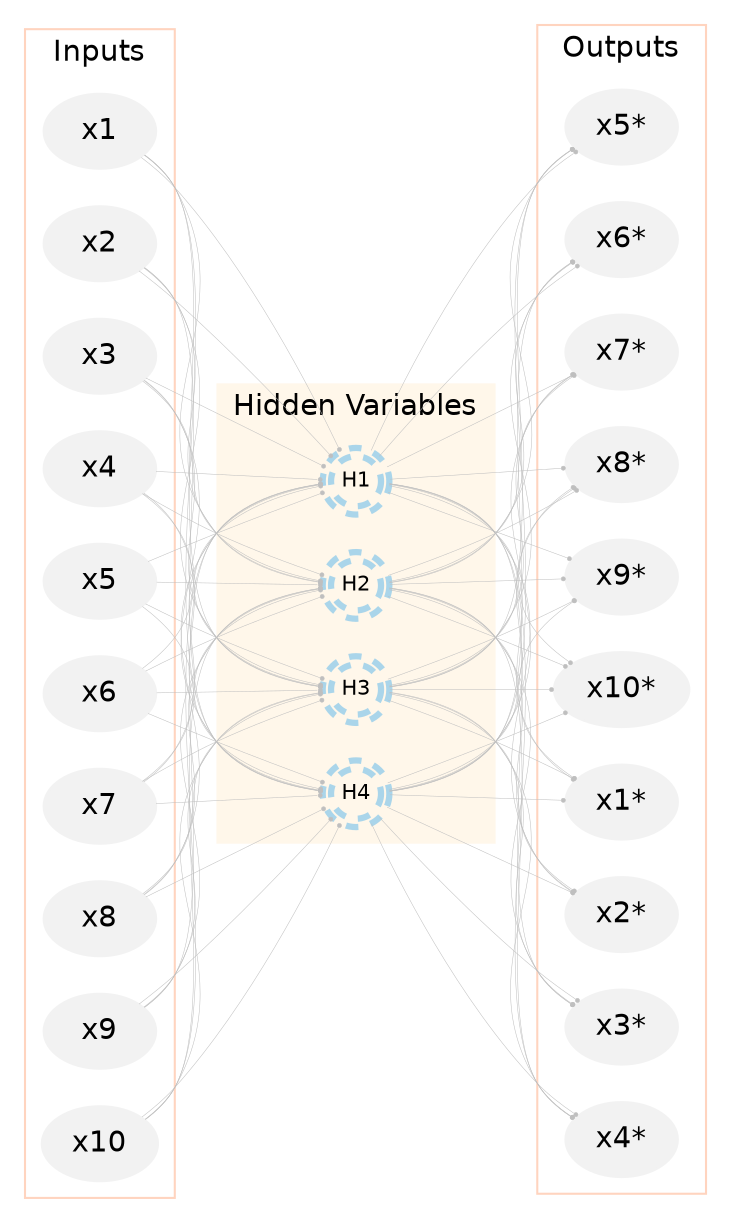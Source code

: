 digraph pca {
    rankdir=LR;
    rank=same;
    node [shape=oval style=filled color=lightblue ordering=out fontname=Helvetica];
    edge [color=gray75 arrowhead=dot arrowsize=0.25 penwidth=0.25];

    subgraph cluster_inputs {
        color= "#ff550040";
        label="Inputs";
        fontname=Helvetica;
        node [color=gray95 ordering=out];
        x5; x6; x7; x8; x9; x10; x1; x2; x3; x4; 
    }

    subgraph cluster_hidden {
        fontname=Helvetica;
        bgcolor="#FFEFD580"
        color=transparent;
        label="Hidden Variables";
        node [fixedsize=True fontsize =10 width=.33 color = "#56B4E980" shape=doublecircle style=dashed penwidth=3];
        H1; H2; H3; H4;
    }

    subgraph cluster_outputs {
        fontname=Helvetica;
        color= "#ff550040";
        label="Outputs";
        node [color=gray95 ];
              
        
        y9[label = "x9*"]; y10[label = "x10*"]; 
        y1[label = "x1*"]; y2[label = "x2*"]; 
        y3[label = "x3*"]; y4[label = "x4*"]; 
        y5 [label = "x5*"]; y6[label = "x6*"];  
        y7[label = "x7*"]; y8[label = "x8*"]; 
    }

    x1 -> H1;
    x2 -> H1;
    x3 -> H1;
    x4 -> H1;
    x5 -> H1;
    x6 -> H1;
    x7 -> H1;
    x8 -> H1;
    x9 -> H1;
    x10 -> H1;

    x1 -> H2;
    x2 -> H2;
    x3 -> H2;
    x4 -> H2;
    x5 -> H2;
    x6 -> H2;
    x7 -> H2;
    x8 -> H2;
    x9 -> H2;
    x10 -> H2;

    x1 -> H3;
    x2 -> H3;
    x3 -> H3;
    x4 -> H3;
    x5 -> H3;
    x6 -> H3;
    x7 -> H3;
    x8 -> H3;
    x9 -> H3;
    x10 -> H3;

    x1 -> H4;
    x2 -> H4;
    x3 -> H4;
    x4 -> H4;
    x5 -> H4;
    x6 -> H4;
    x7 -> H4;
    x8 -> H4;
    x9 -> H4;
    x10 -> H4;

    H1 -> y1;
    H2 -> y1;
    H3 -> y1;
    H4 -> y1;
    
    H1 -> y2;
    H2 -> y2;
    H3 -> y2;
    H4 -> y2;

    H1 -> y3;
    H2 -> y3;
    H3 -> y3;
    H4 -> y3;

    H1 -> y4;
    H2 -> y4;
    H3 -> y4;
    H4 -> y4;

    H1 -> y5;
    H2 -> y5;
    H3 -> y5;
    H4 -> y5;

    H1 -> y6;
    H2 -> y6;
    H3 -> y6;
    H4 -> y6;

    H1 -> y7;
    H2 -> y7;
    H3 -> y7;
    H4 -> y7;

    H1 -> y8;
    H2 -> y8;
    H3 -> y8;
    H4 -> y8;

    H1 -> y9;
    H2 -> y9;
    H3 -> y9;
    H4 -> y9;

    H1 -> y10;
    H2 -> y10;
    H3 -> y10;
    H4 -> y10;
}